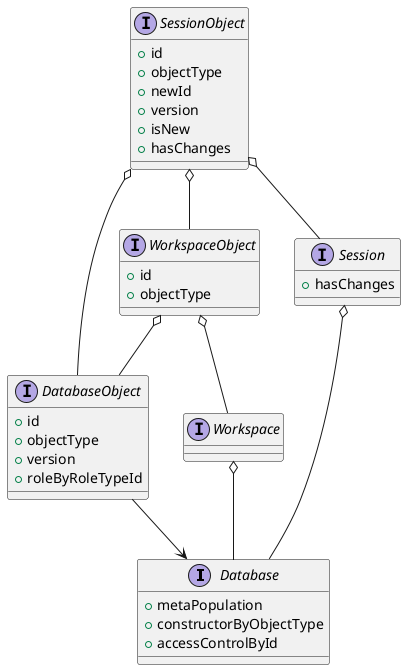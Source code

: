 @startuml overview

' Database
'---------
interface Database {
    +metaPopulation
    +constructorByObjectType
    +accessControlById
}

interface DatabaseObject {
    +id
    +objectType
    +version
    +roleByRoleTypeId
}
DatabaseObject --> Database

' Workspace
'---------
interface Workspace {
}
Workspace o-- Database

interface WorkspaceObject {
    +id
    +objectType
}
WorkspaceObject o-- Workspace
WorkspaceObject o-- DatabaseObject

' Session
'---------
interface Session {
    +hasChanges
}
Session o-- Database

interface SessionObject {
    +id
    +objectType
    +newId
    +version
    +isNew
    +hasChanges
}
SessionObject o-- Session
SessionObject o-- WorkspaceObject
SessionObject o-- DatabaseObject

@enduml
